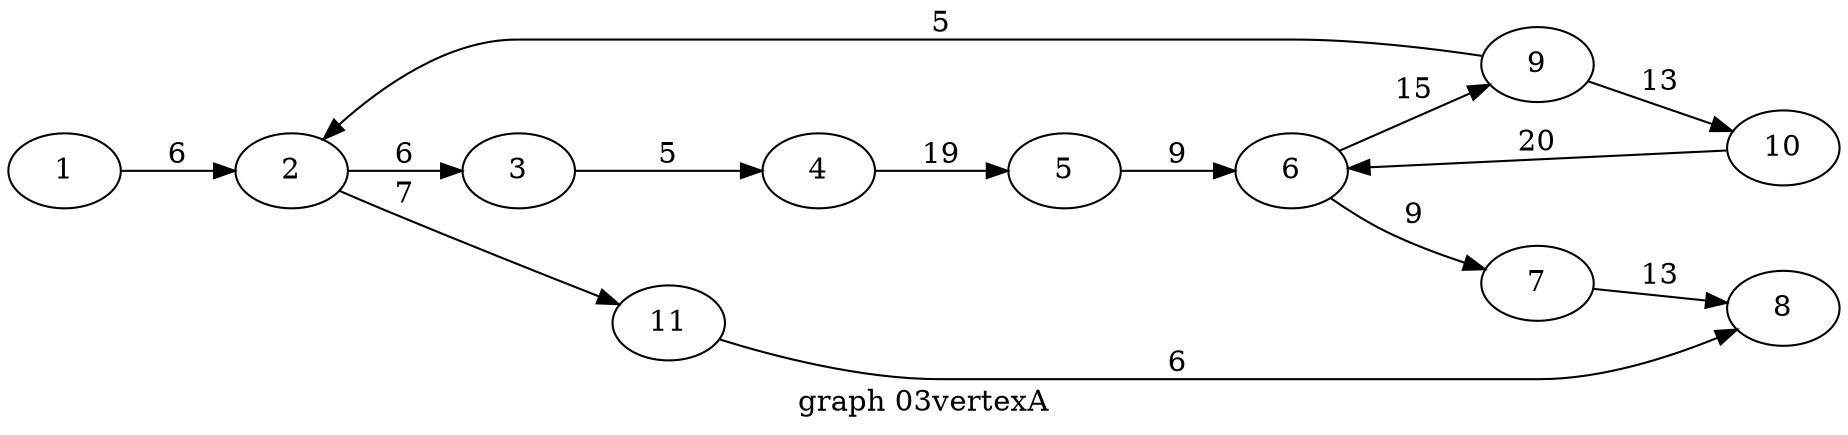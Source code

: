 digraph g{

rankdir = LR

1 -> 2 [label = " 6 "];
2 -> 3 [label = " 6 "];
3 -> 4 [label = " 5 "];
4 -> 5 [label = " 19 "];
5 -> 6 [label = " 9 "];
6 -> 7 [label = " 9 "];
7 -> 8 [label = " 13 "];
6 -> 9 [label = " 15 "];
9 -> 2 [label = " 5 "];
9 -> 10 [label = " 13 "];
10 -> 6 [label = " 20 "];
2 -> 11 [label = " 7 "];
11 -> 8 [label = " 6 "];

label = "graph 03vertexA"
}